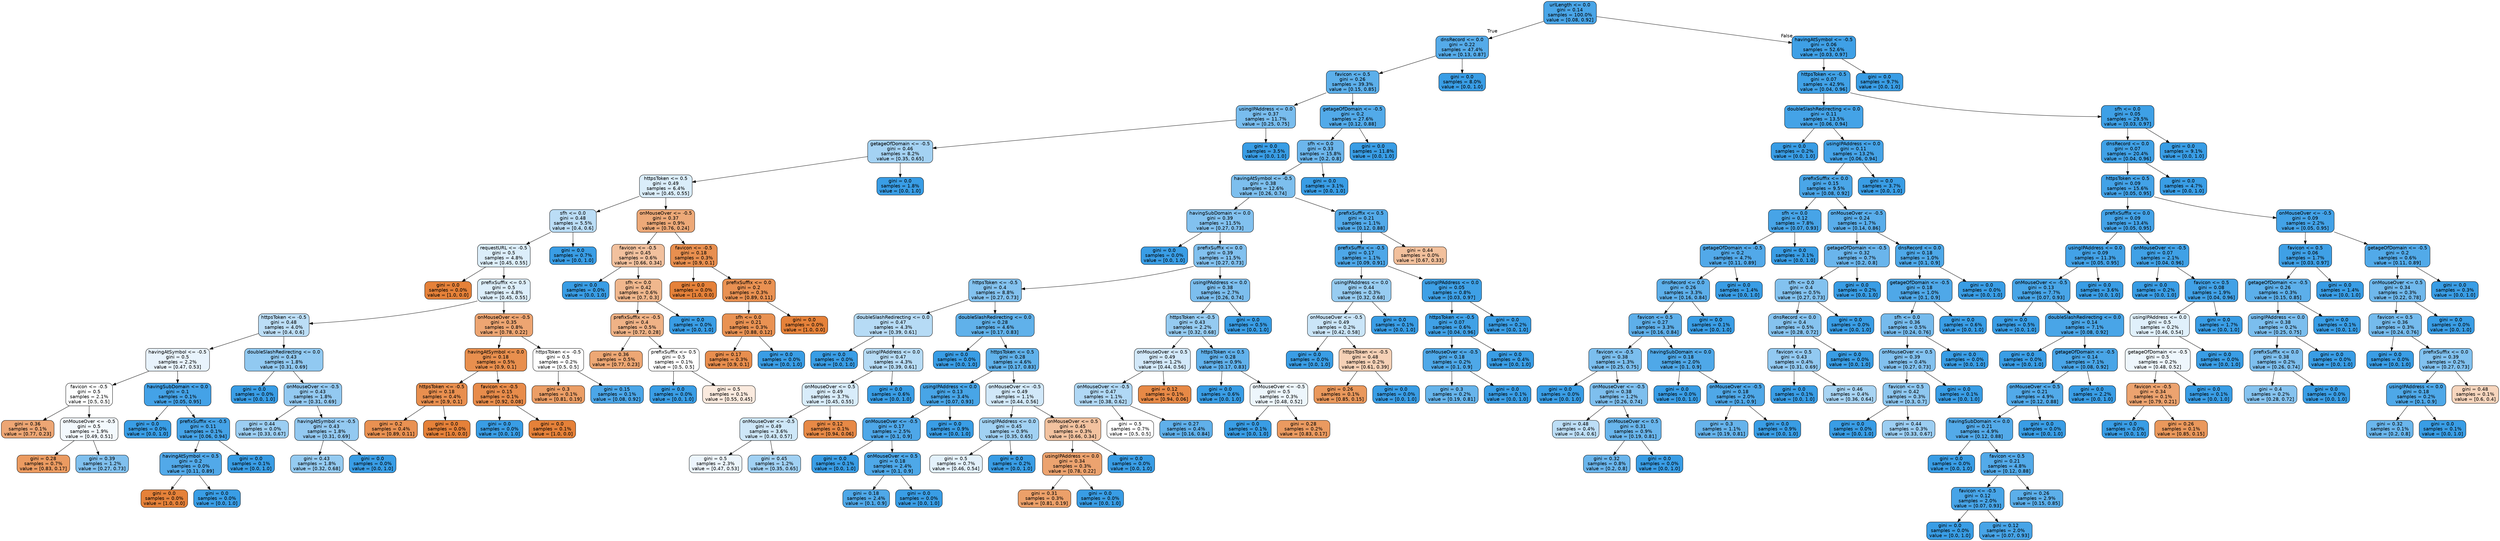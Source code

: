 digraph Tree {
node [shape=box, style="filled, rounded", color="black", fontname=helvetica] ;
edge [fontname=helvetica] ;
0 [label="urlLength <= 0.0\ngini = 0.14\nsamples = 100.0%\nvalue = [0.08, 0.92]", fillcolor="#399de5ea"] ;
1 [label="dnsRecord <= 0.0\ngini = 0.22\nsamples = 47.4%\nvalue = [0.13, 0.87]", fillcolor="#399de5da"] ;
0 -> 1 [labeldistance=2.5, labelangle=45, headlabel="True"] ;
2 [label="favicon <= 0.5\ngini = 0.26\nsamples = 39.3%\nvalue = [0.15, 0.85]", fillcolor="#399de5d1"] ;
1 -> 2 ;
3 [label="usingIPAddress <= 0.0\ngini = 0.37\nsamples = 11.7%\nvalue = [0.25, 0.75]", fillcolor="#399de5ac"] ;
2 -> 3 ;
4 [label="getageOfDomain <= -0.5\ngini = 0.46\nsamples = 8.2%\nvalue = [0.35, 0.65]", fillcolor="#399de575"] ;
3 -> 4 ;
5 [label="httpsToken <= 0.5\ngini = 0.49\nsamples = 6.4%\nvalue = [0.45, 0.55]", fillcolor="#399de52f"] ;
4 -> 5 ;
6 [label="sfh <= 0.0\ngini = 0.48\nsamples = 5.5%\nvalue = [0.4, 0.6]", fillcolor="#399de557"] ;
5 -> 6 ;
7 [label="requestURL <= -0.5\ngini = 0.5\nsamples = 4.8%\nvalue = [0.45, 0.55]", fillcolor="#399de52c"] ;
6 -> 7 ;
8 [label="gini = 0.0\nsamples = 0.0%\nvalue = [1.0, 0.0]", fillcolor="#e58139ff"] ;
7 -> 8 ;
9 [label="prefixSuffix <= 0.5\ngini = 0.5\nsamples = 4.8%\nvalue = [0.45, 0.55]", fillcolor="#399de52c"] ;
7 -> 9 ;
10 [label="httpsToken <= -0.5\ngini = 0.48\nsamples = 4.0%\nvalue = [0.4, 0.6]", fillcolor="#399de556"] ;
9 -> 10 ;
11 [label="havingAtSymbol <= -0.5\ngini = 0.5\nsamples = 2.2%\nvalue = [0.47, 0.53]", fillcolor="#399de51d"] ;
10 -> 11 ;
12 [label="favicon <= -0.5\ngini = 0.5\nsamples = 2.1%\nvalue = [0.5, 0.5]", fillcolor="#399de502"] ;
11 -> 12 ;
13 [label="gini = 0.36\nsamples = 0.1%\nvalue = [0.77, 0.23]", fillcolor="#e58139b3"] ;
12 -> 13 ;
14 [label="onMouseOver <= -0.5\ngini = 0.5\nsamples = 1.9%\nvalue = [0.49, 0.51]", fillcolor="#399de50f"] ;
12 -> 14 ;
15 [label="gini = 0.28\nsamples = 0.7%\nvalue = [0.83, 0.17]", fillcolor="#e58139cb"] ;
14 -> 15 ;
16 [label="gini = 0.39\nsamples = 1.2%\nvalue = [0.27, 0.73]", fillcolor="#399de5a3"] ;
14 -> 16 ;
17 [label="havingSubDomain <= 0.0\ngini = 0.1\nsamples = 0.1%\nvalue = [0.05, 0.95]", fillcolor="#399de5f1"] ;
11 -> 17 ;
18 [label="gini = 0.0\nsamples = 0.0%\nvalue = [0.0, 1.0]", fillcolor="#399de5ff"] ;
17 -> 18 ;
19 [label="prefixSuffix <= -0.5\ngini = 0.11\nsamples = 0.1%\nvalue = [0.06, 0.94]", fillcolor="#399de5ef"] ;
17 -> 19 ;
20 [label="havingAtSymbol <= 0.5\ngini = 0.2\nsamples = 0.0%\nvalue = [0.11, 0.89]", fillcolor="#399de5df"] ;
19 -> 20 ;
21 [label="gini = 0.0\nsamples = 0.0%\nvalue = [1.0, 0.0]", fillcolor="#e58139ff"] ;
20 -> 21 ;
22 [label="gini = 0.0\nsamples = 0.0%\nvalue = [0.0, 1.0]", fillcolor="#399de5ff"] ;
20 -> 22 ;
23 [label="gini = 0.0\nsamples = 0.1%\nvalue = [0.0, 1.0]", fillcolor="#399de5ff"] ;
19 -> 23 ;
24 [label="doubleSlashRedirecting <= 0.0\ngini = 0.43\nsamples = 1.8%\nvalue = [0.31, 0.69]", fillcolor="#399de58d"] ;
10 -> 24 ;
25 [label="gini = 0.0\nsamples = 0.0%\nvalue = [0.0, 1.0]", fillcolor="#399de5ff"] ;
24 -> 25 ;
26 [label="onMouseOver <= -0.5\ngini = 0.43\nsamples = 1.8%\nvalue = [0.31, 0.69]", fillcolor="#399de58b"] ;
24 -> 26 ;
27 [label="gini = 0.44\nsamples = 0.0%\nvalue = [0.33, 0.67]", fillcolor="#399de57f"] ;
26 -> 27 ;
28 [label="havingAtSymbol <= -0.5\ngini = 0.43\nsamples = 1.8%\nvalue = [0.31, 0.69]", fillcolor="#399de58b"] ;
26 -> 28 ;
29 [label="gini = 0.43\nsamples = 1.8%\nvalue = [0.32, 0.68]", fillcolor="#399de588"] ;
28 -> 29 ;
30 [label="gini = 0.0\nsamples = 0.0%\nvalue = [0.0, 1.0]", fillcolor="#399de5ff"] ;
28 -> 30 ;
31 [label="onMouseOver <= -0.5\ngini = 0.35\nsamples = 0.8%\nvalue = [0.78, 0.22]", fillcolor="#e58139b5"] ;
9 -> 31 ;
32 [label="havingAtSymbol <= 0.0\ngini = 0.18\nsamples = 0.5%\nvalue = [0.9, 0.1]", fillcolor="#e58139e3"] ;
31 -> 32 ;
33 [label="httpsToken <= -0.5\ngini = 0.18\nsamples = 0.4%\nvalue = [0.9, 0.1]", fillcolor="#e58139e2"] ;
32 -> 33 ;
34 [label="gini = 0.2\nsamples = 0.4%\nvalue = [0.89, 0.11]", fillcolor="#e58139df"] ;
33 -> 34 ;
35 [label="gini = 0.0\nsamples = 0.0%\nvalue = [1.0, 0.0]", fillcolor="#e58139ff"] ;
33 -> 35 ;
36 [label="favicon <= -0.5\ngini = 0.15\nsamples = 0.1%\nvalue = [0.92, 0.08]", fillcolor="#e58139e8"] ;
32 -> 36 ;
37 [label="gini = 0.0\nsamples = 0.0%\nvalue = [0.0, 1.0]", fillcolor="#399de5ff"] ;
36 -> 37 ;
38 [label="gini = 0.0\nsamples = 0.1%\nvalue = [1.0, 0.0]", fillcolor="#e58139ff"] ;
36 -> 38 ;
39 [label="httpsToken <= -0.5\ngini = 0.5\nsamples = 0.2%\nvalue = [0.5, 0.5]", fillcolor="#e5813900"] ;
31 -> 39 ;
40 [label="gini = 0.3\nsamples = 0.1%\nvalue = [0.81, 0.19]", fillcolor="#e58139c4"] ;
39 -> 40 ;
41 [label="gini = 0.15\nsamples = 0.1%\nvalue = [0.08, 0.92]", fillcolor="#399de5e8"] ;
39 -> 41 ;
42 [label="gini = 0.0\nsamples = 0.7%\nvalue = [0.0, 1.0]", fillcolor="#399de5ff"] ;
6 -> 42 ;
43 [label="onMouseOver <= -0.5\ngini = 0.37\nsamples = 0.9%\nvalue = [0.76, 0.24]", fillcolor="#e58139ad"] ;
5 -> 43 ;
44 [label="favicon <= -0.5\ngini = 0.45\nsamples = 0.6%\nvalue = [0.66, 0.34]", fillcolor="#e581397d"] ;
43 -> 44 ;
45 [label="gini = 0.0\nsamples = 0.0%\nvalue = [0.0, 1.0]", fillcolor="#399de5ff"] ;
44 -> 45 ;
46 [label="sfh <= 0.0\ngini = 0.42\nsamples = 0.6%\nvalue = [0.7, 0.3]", fillcolor="#e5813992"] ;
44 -> 46 ;
47 [label="prefixSuffix <= -0.5\ngini = 0.4\nsamples = 0.5%\nvalue = [0.72, 0.28]", fillcolor="#e581399c"] ;
46 -> 47 ;
48 [label="gini = 0.36\nsamples = 0.5%\nvalue = [0.77, 0.23]", fillcolor="#e58139b2"] ;
47 -> 48 ;
49 [label="prefixSuffix <= 0.5\ngini = 0.5\nsamples = 0.1%\nvalue = [0.5, 0.5]", fillcolor="#e5813900"] ;
47 -> 49 ;
50 [label="gini = 0.0\nsamples = 0.0%\nvalue = [0.0, 1.0]", fillcolor="#399de5ff"] ;
49 -> 50 ;
51 [label="gini = 0.5\nsamples = 0.1%\nvalue = [0.55, 0.45]", fillcolor="#e581392a"] ;
49 -> 51 ;
52 [label="gini = 0.0\nsamples = 0.0%\nvalue = [0.0, 1.0]", fillcolor="#399de5ff"] ;
46 -> 52 ;
53 [label="favicon <= -0.5\ngini = 0.18\nsamples = 0.3%\nvalue = [0.9, 0.1]", fillcolor="#e58139e2"] ;
43 -> 53 ;
54 [label="gini = 0.0\nsamples = 0.0%\nvalue = [1.0, 0.0]", fillcolor="#e58139ff"] ;
53 -> 54 ;
55 [label="prefixSuffix <= 0.0\ngini = 0.2\nsamples = 0.3%\nvalue = [0.89, 0.11]", fillcolor="#e58139de"] ;
53 -> 55 ;
56 [label="sfh <= 0.0\ngini = 0.21\nsamples = 0.3%\nvalue = [0.88, 0.12]", fillcolor="#e58139dd"] ;
55 -> 56 ;
57 [label="gini = 0.17\nsamples = 0.3%\nvalue = [0.9, 0.1]", fillcolor="#e58139e4"] ;
56 -> 57 ;
58 [label="gini = 0.0\nsamples = 0.0%\nvalue = [0.0, 1.0]", fillcolor="#399de5ff"] ;
56 -> 58 ;
59 [label="gini = 0.0\nsamples = 0.0%\nvalue = [1.0, 0.0]", fillcolor="#e58139ff"] ;
55 -> 59 ;
60 [label="gini = 0.0\nsamples = 1.8%\nvalue = [0.0, 1.0]", fillcolor="#399de5ff"] ;
4 -> 60 ;
61 [label="gini = 0.0\nsamples = 3.5%\nvalue = [0.0, 1.0]", fillcolor="#399de5ff"] ;
3 -> 61 ;
62 [label="getageOfDomain <= -0.5\ngini = 0.2\nsamples = 27.6%\nvalue = [0.12, 0.88]", fillcolor="#399de5de"] ;
2 -> 62 ;
63 [label="sfh <= 0.0\ngini = 0.33\nsamples = 15.8%\nvalue = [0.2, 0.8]", fillcolor="#399de5bd"] ;
62 -> 63 ;
64 [label="havingAtSymbol <= -0.5\ngini = 0.38\nsamples = 12.6%\nvalue = [0.26, 0.74]", fillcolor="#399de5a7"] ;
63 -> 64 ;
65 [label="havingSubDomain <= 0.0\ngini = 0.39\nsamples = 11.5%\nvalue = [0.27, 0.73]", fillcolor="#399de5a1"] ;
64 -> 65 ;
66 [label="gini = 0.0\nsamples = 0.0%\nvalue = [0.0, 1.0]", fillcolor="#399de5ff"] ;
65 -> 66 ;
67 [label="prefixSuffix <= 0.0\ngini = 0.39\nsamples = 11.5%\nvalue = [0.27, 0.73]", fillcolor="#399de5a1"] ;
65 -> 67 ;
68 [label="httpsToken <= -0.5\ngini = 0.4\nsamples = 8.8%\nvalue = [0.27, 0.73]", fillcolor="#399de59f"] ;
67 -> 68 ;
69 [label="doubleSlashRedirecting <= 0.0\ngini = 0.47\nsamples = 4.3%\nvalue = [0.39, 0.61]", fillcolor="#399de55e"] ;
68 -> 69 ;
70 [label="gini = 0.0\nsamples = 0.0%\nvalue = [0.0, 1.0]", fillcolor="#399de5ff"] ;
69 -> 70 ;
71 [label="usingIPAddress <= 0.0\ngini = 0.47\nsamples = 4.3%\nvalue = [0.39, 0.61]", fillcolor="#399de55d"] ;
69 -> 71 ;
72 [label="onMouseOver <= 0.5\ngini = 0.49\nsamples = 3.7%\nvalue = [0.45, 0.55]", fillcolor="#399de531"] ;
71 -> 72 ;
73 [label="onMouseOver <= -0.5\ngini = 0.49\nsamples = 3.6%\nvalue = [0.43, 0.57]", fillcolor="#399de53e"] ;
72 -> 73 ;
74 [label="gini = 0.5\nsamples = 2.3%\nvalue = [0.47, 0.53]", fillcolor="#399de518"] ;
73 -> 74 ;
75 [label="gini = 0.45\nsamples = 1.2%\nvalue = [0.35, 0.65]", fillcolor="#399de578"] ;
73 -> 75 ;
76 [label="gini = 0.12\nsamples = 0.1%\nvalue = [0.94, 0.06]", fillcolor="#e58139ee"] ;
72 -> 76 ;
77 [label="gini = 0.0\nsamples = 0.6%\nvalue = [0.0, 1.0]", fillcolor="#399de5ff"] ;
71 -> 77 ;
78 [label="doubleSlashRedirecting <= 0.0\ngini = 0.28\nsamples = 4.6%\nvalue = [0.17, 0.83]", fillcolor="#399de5cc"] ;
68 -> 78 ;
79 [label="gini = 0.0\nsamples = 0.0%\nvalue = [0.0, 1.0]", fillcolor="#399de5ff"] ;
78 -> 79 ;
80 [label="httpsToken <= 0.5\ngini = 0.28\nsamples = 4.6%\nvalue = [0.17, 0.83]", fillcolor="#399de5cc"] ;
78 -> 80 ;
81 [label="usingIPAddress <= 0.0\ngini = 0.13\nsamples = 3.4%\nvalue = [0.07, 0.93]", fillcolor="#399de5eb"] ;
80 -> 81 ;
82 [label="onMouseOver <= -0.5\ngini = 0.17\nsamples = 2.5%\nvalue = [0.1, 0.9]", fillcolor="#399de5e4"] ;
81 -> 82 ;
83 [label="gini = 0.0\nsamples = 0.1%\nvalue = [0.0, 1.0]", fillcolor="#399de5ff"] ;
82 -> 83 ;
84 [label="onMouseOver <= 0.5\ngini = 0.18\nsamples = 2.4%\nvalue = [0.1, 0.9]", fillcolor="#399de5e3"] ;
82 -> 84 ;
85 [label="gini = 0.18\nsamples = 2.4%\nvalue = [0.1, 0.9]", fillcolor="#399de5e2"] ;
84 -> 85 ;
86 [label="gini = 0.0\nsamples = 0.0%\nvalue = [0.0, 1.0]", fillcolor="#399de5ff"] ;
84 -> 86 ;
87 [label="gini = 0.0\nsamples = 0.9%\nvalue = [0.0, 1.0]", fillcolor="#399de5ff"] ;
81 -> 87 ;
88 [label="onMouseOver <= -0.5\ngini = 0.49\nsamples = 1.1%\nvalue = [0.44, 0.56]", fillcolor="#399de53b"] ;
80 -> 88 ;
89 [label="usingIPAddress <= 0.0\ngini = 0.45\nsamples = 0.9%\nvalue = [0.35, 0.65]", fillcolor="#399de578"] ;
88 -> 89 ;
90 [label="gini = 0.5\nsamples = 0.7%\nvalue = [0.46, 0.54]", fillcolor="#399de523"] ;
89 -> 90 ;
91 [label="gini = 0.0\nsamples = 0.2%\nvalue = [0.0, 1.0]", fillcolor="#399de5ff"] ;
89 -> 91 ;
92 [label="onMouseOver <= 0.5\ngini = 0.45\nsamples = 0.3%\nvalue = [0.66, 0.34]", fillcolor="#e581397b"] ;
88 -> 92 ;
93 [label="usingIPAddress <= 0.0\ngini = 0.34\nsamples = 0.3%\nvalue = [0.78, 0.22]", fillcolor="#e58139b9"] ;
92 -> 93 ;
94 [label="gini = 0.31\nsamples = 0.3%\nvalue = [0.81, 0.19]", fillcolor="#e58139c1"] ;
93 -> 94 ;
95 [label="gini = 0.0\nsamples = 0.0%\nvalue = [0.0, 1.0]", fillcolor="#399de5ff"] ;
93 -> 95 ;
96 [label="gini = 0.0\nsamples = 0.0%\nvalue = [0.0, 1.0]", fillcolor="#399de5ff"] ;
92 -> 96 ;
97 [label="usingIPAddress <= 0.0\ngini = 0.38\nsamples = 2.7%\nvalue = [0.26, 0.74]", fillcolor="#399de5a8"] ;
67 -> 97 ;
98 [label="httpsToken <= -0.5\ngini = 0.43\nsamples = 2.2%\nvalue = [0.32, 0.68]", fillcolor="#399de588"] ;
97 -> 98 ;
99 [label="onMouseOver <= 0.5\ngini = 0.49\nsamples = 1.2%\nvalue = [0.44, 0.56]", fillcolor="#399de53a"] ;
98 -> 99 ;
100 [label="onMouseOver <= -0.5\ngini = 0.47\nsamples = 1.1%\nvalue = [0.38, 0.62]", fillcolor="#399de565"] ;
99 -> 100 ;
101 [label="gini = 0.5\nsamples = 0.7%\nvalue = [0.5, 0.5]", fillcolor="#e5813900"] ;
100 -> 101 ;
102 [label="gini = 0.27\nsamples = 0.4%\nvalue = [0.16, 0.84]", fillcolor="#399de5cd"] ;
100 -> 102 ;
103 [label="gini = 0.12\nsamples = 0.1%\nvalue = [0.94, 0.06]", fillcolor="#e58139ee"] ;
99 -> 103 ;
104 [label="httpsToken <= 0.5\ngini = 0.28\nsamples = 0.9%\nvalue = [0.17, 0.83]", fillcolor="#399de5cb"] ;
98 -> 104 ;
105 [label="gini = 0.0\nsamples = 0.6%\nvalue = [0.0, 1.0]", fillcolor="#399de5ff"] ;
104 -> 105 ;
106 [label="onMouseOver <= -0.5\ngini = 0.5\nsamples = 0.3%\nvalue = [0.48, 0.52]", fillcolor="#399de517"] ;
104 -> 106 ;
107 [label="gini = 0.0\nsamples = 0.1%\nvalue = [0.0, 1.0]", fillcolor="#399de5ff"] ;
106 -> 107 ;
108 [label="gini = 0.28\nsamples = 0.2%\nvalue = [0.83, 0.17]", fillcolor="#e58139cc"] ;
106 -> 108 ;
109 [label="gini = 0.0\nsamples = 0.5%\nvalue = [0.0, 1.0]", fillcolor="#399de5ff"] ;
97 -> 109 ;
110 [label="prefixSuffix <= 0.5\ngini = 0.21\nsamples = 1.1%\nvalue = [0.12, 0.88]", fillcolor="#399de5dd"] ;
64 -> 110 ;
111 [label="prefixSuffix <= -0.5\ngini = 0.17\nsamples = 1.1%\nvalue = [0.09, 0.91]", fillcolor="#399de5e5"] ;
110 -> 111 ;
112 [label="usingIPAddress <= 0.0\ngini = 0.44\nsamples = 0.3%\nvalue = [0.32, 0.68]", fillcolor="#399de585"] ;
111 -> 112 ;
113 [label="onMouseOver <= -0.5\ngini = 0.49\nsamples = 0.2%\nvalue = [0.42, 0.58]", fillcolor="#399de544"] ;
112 -> 113 ;
114 [label="gini = 0.0\nsamples = 0.0%\nvalue = [0.0, 1.0]", fillcolor="#399de5ff"] ;
113 -> 114 ;
115 [label="httpsToken <= -0.5\ngini = 0.48\nsamples = 0.2%\nvalue = [0.61, 0.39]", fillcolor="#e581395d"] ;
113 -> 115 ;
116 [label="gini = 0.26\nsamples = 0.1%\nvalue = [0.85, 0.15]", fillcolor="#e58139d1"] ;
115 -> 116 ;
117 [label="gini = 0.0\nsamples = 0.0%\nvalue = [0.0, 1.0]", fillcolor="#399de5ff"] ;
115 -> 117 ;
118 [label="gini = 0.0\nsamples = 0.1%\nvalue = [0.0, 1.0]", fillcolor="#399de5ff"] ;
112 -> 118 ;
119 [label="usingIPAddress <= 0.0\ngini = 0.05\nsamples = 0.8%\nvalue = [0.03, 0.97]", fillcolor="#399de5f8"] ;
111 -> 119 ;
120 [label="httpsToken <= -0.5\ngini = 0.07\nsamples = 0.6%\nvalue = [0.04, 0.96]", fillcolor="#399de5f5"] ;
119 -> 120 ;
121 [label="onMouseOver <= -0.5\ngini = 0.18\nsamples = 0.2%\nvalue = [0.1, 0.9]", fillcolor="#399de5e3"] ;
120 -> 121 ;
122 [label="gini = 0.3\nsamples = 0.2%\nvalue = [0.19, 0.81]", fillcolor="#399de5c4"] ;
121 -> 122 ;
123 [label="gini = 0.0\nsamples = 0.1%\nvalue = [0.0, 1.0]", fillcolor="#399de5ff"] ;
121 -> 123 ;
124 [label="gini = 0.0\nsamples = 0.4%\nvalue = [0.0, 1.0]", fillcolor="#399de5ff"] ;
120 -> 124 ;
125 [label="gini = 0.0\nsamples = 0.2%\nvalue = [0.0, 1.0]", fillcolor="#399de5ff"] ;
119 -> 125 ;
126 [label="gini = 0.44\nsamples = 0.0%\nvalue = [0.67, 0.33]", fillcolor="#e581397f"] ;
110 -> 126 ;
127 [label="gini = 0.0\nsamples = 3.1%\nvalue = [0.0, 1.0]", fillcolor="#399de5ff"] ;
63 -> 127 ;
128 [label="gini = 0.0\nsamples = 11.8%\nvalue = [0.0, 1.0]", fillcolor="#399de5ff"] ;
62 -> 128 ;
129 [label="gini = 0.0\nsamples = 8.0%\nvalue = [0.0, 1.0]", fillcolor="#399de5ff"] ;
1 -> 129 ;
130 [label="havingAtSymbol <= -0.5\ngini = 0.06\nsamples = 52.6%\nvalue = [0.03, 0.97]", fillcolor="#399de5f7"] ;
0 -> 130 [labeldistance=2.5, labelangle=-45, headlabel="False"] ;
131 [label="httpsToken <= -0.5\ngini = 0.07\nsamples = 42.9%\nvalue = [0.04, 0.96]", fillcolor="#399de5f6"] ;
130 -> 131 ;
132 [label="doubleSlashRedirecting <= 0.0\ngini = 0.11\nsamples = 13.5%\nvalue = [0.06, 0.94]", fillcolor="#399de5f0"] ;
131 -> 132 ;
133 [label="gini = 0.0\nsamples = 0.2%\nvalue = [0.0, 1.0]", fillcolor="#399de5ff"] ;
132 -> 133 ;
134 [label="usingIPAddress <= 0.0\ngini = 0.11\nsamples = 13.2%\nvalue = [0.06, 0.94]", fillcolor="#399de5ef"] ;
132 -> 134 ;
135 [label="prefixSuffix <= 0.0\ngini = 0.15\nsamples = 9.5%\nvalue = [0.08, 0.92]", fillcolor="#399de5e9"] ;
134 -> 135 ;
136 [label="sfh <= 0.0\ngini = 0.12\nsamples = 7.8%\nvalue = [0.07, 0.93]", fillcolor="#399de5ed"] ;
135 -> 136 ;
137 [label="getageOfDomain <= -0.5\ngini = 0.2\nsamples = 4.7%\nvalue = [0.11, 0.89]", fillcolor="#399de5df"] ;
136 -> 137 ;
138 [label="dnsRecord <= 0.0\ngini = 0.26\nsamples = 3.3%\nvalue = [0.16, 0.84]", fillcolor="#399de5d0"] ;
137 -> 138 ;
139 [label="favicon <= 0.5\ngini = 0.27\nsamples = 3.3%\nvalue = [0.16, 0.84]", fillcolor="#399de5cf"] ;
138 -> 139 ;
140 [label="favicon <= -0.5\ngini = 0.38\nsamples = 1.3%\nvalue = [0.25, 0.75]", fillcolor="#399de5a9"] ;
139 -> 140 ;
141 [label="gini = 0.0\nsamples = 0.0%\nvalue = [0.0, 1.0]", fillcolor="#399de5ff"] ;
140 -> 141 ;
142 [label="onMouseOver <= -0.5\ngini = 0.38\nsamples = 1.2%\nvalue = [0.26, 0.74]", fillcolor="#399de5a6"] ;
140 -> 142 ;
143 [label="gini = 0.48\nsamples = 0.4%\nvalue = [0.4, 0.6]", fillcolor="#399de555"] ;
142 -> 143 ;
144 [label="onMouseOver <= 0.5\ngini = 0.31\nsamples = 0.9%\nvalue = [0.19, 0.81]", fillcolor="#399de5c1"] ;
142 -> 144 ;
145 [label="gini = 0.32\nsamples = 0.8%\nvalue = [0.2, 0.8]", fillcolor="#399de5c0"] ;
144 -> 145 ;
146 [label="gini = 0.0\nsamples = 0.0%\nvalue = [0.0, 1.0]", fillcolor="#399de5ff"] ;
144 -> 146 ;
147 [label="havingSubDomain <= 0.0\ngini = 0.18\nsamples = 2.0%\nvalue = [0.1, 0.9]", fillcolor="#399de5e2"] ;
139 -> 147 ;
148 [label="gini = 0.0\nsamples = 0.0%\nvalue = [0.0, 1.0]", fillcolor="#399de5ff"] ;
147 -> 148 ;
149 [label="onMouseOver <= -0.5\ngini = 0.18\nsamples = 2.0%\nvalue = [0.1, 0.9]", fillcolor="#399de5e2"] ;
147 -> 149 ;
150 [label="gini = 0.3\nsamples = 1.1%\nvalue = [0.19, 0.81]", fillcolor="#399de5c5"] ;
149 -> 150 ;
151 [label="gini = 0.0\nsamples = 0.9%\nvalue = [0.0, 1.0]", fillcolor="#399de5ff"] ;
149 -> 151 ;
152 [label="gini = 0.0\nsamples = 0.1%\nvalue = [0.0, 1.0]", fillcolor="#399de5ff"] ;
138 -> 152 ;
153 [label="gini = 0.0\nsamples = 1.4%\nvalue = [0.0, 1.0]", fillcolor="#399de5ff"] ;
137 -> 153 ;
154 [label="gini = 0.0\nsamples = 3.1%\nvalue = [0.0, 1.0]", fillcolor="#399de5ff"] ;
136 -> 154 ;
155 [label="onMouseOver <= -0.5\ngini = 0.24\nsamples = 1.7%\nvalue = [0.14, 0.86]", fillcolor="#399de5d5"] ;
135 -> 155 ;
156 [label="getageOfDomain <= -0.5\ngini = 0.32\nsamples = 0.7%\nvalue = [0.2, 0.8]", fillcolor="#399de5c0"] ;
155 -> 156 ;
157 [label="sfh <= 0.0\ngini = 0.4\nsamples = 0.5%\nvalue = [0.27, 0.73]", fillcolor="#399de59f"] ;
156 -> 157 ;
158 [label="dnsRecord <= 0.0\ngini = 0.4\nsamples = 0.5%\nvalue = [0.28, 0.72]", fillcolor="#399de59b"] ;
157 -> 158 ;
159 [label="favicon <= 0.5\ngini = 0.43\nsamples = 0.4%\nvalue = [0.31, 0.69]", fillcolor="#399de58c"] ;
158 -> 159 ;
160 [label="gini = 0.0\nsamples = 0.1%\nvalue = [0.0, 1.0]", fillcolor="#399de5ff"] ;
159 -> 160 ;
161 [label="gini = 0.46\nsamples = 0.4%\nvalue = [0.36, 0.64]", fillcolor="#399de570"] ;
159 -> 161 ;
162 [label="gini = 0.0\nsamples = 0.0%\nvalue = [0.0, 1.0]", fillcolor="#399de5ff"] ;
158 -> 162 ;
163 [label="gini = 0.0\nsamples = 0.0%\nvalue = [0.0, 1.0]", fillcolor="#399de5ff"] ;
157 -> 163 ;
164 [label="gini = 0.0\nsamples = 0.2%\nvalue = [0.0, 1.0]", fillcolor="#399de5ff"] ;
156 -> 164 ;
165 [label="dnsRecord <= 0.0\ngini = 0.18\nsamples = 1.0%\nvalue = [0.1, 0.9]", fillcolor="#399de5e3"] ;
155 -> 165 ;
166 [label="getageOfDomain <= -0.5\ngini = 0.18\nsamples = 1.0%\nvalue = [0.1, 0.9]", fillcolor="#399de5e2"] ;
165 -> 166 ;
167 [label="sfh <= 0.0\ngini = 0.36\nsamples = 0.5%\nvalue = [0.24, 0.76]", fillcolor="#399de5b0"] ;
166 -> 167 ;
168 [label="onMouseOver <= 0.5\ngini = 0.39\nsamples = 0.4%\nvalue = [0.27, 0.73]", fillcolor="#399de5a0"] ;
167 -> 168 ;
169 [label="favicon <= 0.5\ngini = 0.42\nsamples = 0.3%\nvalue = [0.3, 0.7]", fillcolor="#399de591"] ;
168 -> 169 ;
170 [label="gini = 0.0\nsamples = 0.0%\nvalue = [0.0, 1.0]", fillcolor="#399de5ff"] ;
169 -> 170 ;
171 [label="gini = 0.44\nsamples = 0.3%\nvalue = [0.33, 0.67]", fillcolor="#399de57f"] ;
169 -> 171 ;
172 [label="gini = 0.0\nsamples = 0.1%\nvalue = [0.0, 1.0]", fillcolor="#399de5ff"] ;
168 -> 172 ;
173 [label="gini = 0.0\nsamples = 0.0%\nvalue = [0.0, 1.0]", fillcolor="#399de5ff"] ;
167 -> 173 ;
174 [label="gini = 0.0\nsamples = 0.6%\nvalue = [0.0, 1.0]", fillcolor="#399de5ff"] ;
166 -> 174 ;
175 [label="gini = 0.0\nsamples = 0.0%\nvalue = [0.0, 1.0]", fillcolor="#399de5ff"] ;
165 -> 175 ;
176 [label="gini = 0.0\nsamples = 3.7%\nvalue = [0.0, 1.0]", fillcolor="#399de5ff"] ;
134 -> 176 ;
177 [label="sfh <= 0.0\ngini = 0.05\nsamples = 29.5%\nvalue = [0.03, 0.97]", fillcolor="#399de5f8"] ;
131 -> 177 ;
178 [label="dnsRecord <= 0.0\ngini = 0.07\nsamples = 20.4%\nvalue = [0.04, 0.96]", fillcolor="#399de5f5"] ;
177 -> 178 ;
179 [label="httpsToken <= 0.5\ngini = 0.09\nsamples = 15.6%\nvalue = [0.05, 0.95]", fillcolor="#399de5f2"] ;
178 -> 179 ;
180 [label="prefixSuffix <= 0.0\ngini = 0.09\nsamples = 13.4%\nvalue = [0.05, 0.95]", fillcolor="#399de5f2"] ;
179 -> 180 ;
181 [label="usingIPAddress <= 0.0\ngini = 0.09\nsamples = 11.3%\nvalue = [0.05, 0.95]", fillcolor="#399de5f2"] ;
180 -> 181 ;
182 [label="onMouseOver <= -0.5\ngini = 0.13\nsamples = 7.7%\nvalue = [0.07, 0.93]", fillcolor="#399de5eb"] ;
181 -> 182 ;
183 [label="gini = 0.0\nsamples = 0.5%\nvalue = [0.0, 1.0]", fillcolor="#399de5ff"] ;
182 -> 183 ;
184 [label="doubleSlashRedirecting <= 0.0\ngini = 0.14\nsamples = 7.1%\nvalue = [0.08, 0.92]", fillcolor="#399de5ea"] ;
182 -> 184 ;
185 [label="gini = 0.0\nsamples = 0.0%\nvalue = [0.0, 1.0]", fillcolor="#399de5ff"] ;
184 -> 185 ;
186 [label="getageOfDomain <= -0.5\ngini = 0.14\nsamples = 7.1%\nvalue = [0.08, 0.92]", fillcolor="#399de5ea"] ;
184 -> 186 ;
187 [label="onMouseOver <= 0.5\ngini = 0.21\nsamples = 4.9%\nvalue = [0.12, 0.88]", fillcolor="#399de5de"] ;
186 -> 187 ;
188 [label="havingSubDomain <= 0.0\ngini = 0.21\nsamples = 4.9%\nvalue = [0.12, 0.88]", fillcolor="#399de5dd"] ;
187 -> 188 ;
189 [label="gini = 0.0\nsamples = 0.0%\nvalue = [0.0, 1.0]", fillcolor="#399de5ff"] ;
188 -> 189 ;
190 [label="favicon <= 0.5\ngini = 0.21\nsamples = 4.8%\nvalue = [0.12, 0.88]", fillcolor="#399de5dd"] ;
188 -> 190 ;
191 [label="favicon <= -0.5\ngini = 0.12\nsamples = 2.0%\nvalue = [0.07, 0.93]", fillcolor="#399de5ed"] ;
190 -> 191 ;
192 [label="gini = 0.0\nsamples = 0.0%\nvalue = [0.0, 1.0]", fillcolor="#399de5ff"] ;
191 -> 192 ;
193 [label="gini = 0.12\nsamples = 2.0%\nvalue = [0.07, 0.93]", fillcolor="#399de5ed"] ;
191 -> 193 ;
194 [label="gini = 0.26\nsamples = 2.9%\nvalue = [0.15, 0.85]", fillcolor="#399de5d1"] ;
190 -> 194 ;
195 [label="gini = 0.0\nsamples = 0.0%\nvalue = [0.0, 1.0]", fillcolor="#399de5ff"] ;
187 -> 195 ;
196 [label="gini = 0.0\nsamples = 2.2%\nvalue = [0.0, 1.0]", fillcolor="#399de5ff"] ;
186 -> 196 ;
197 [label="gini = 0.0\nsamples = 3.6%\nvalue = [0.0, 1.0]", fillcolor="#399de5ff"] ;
181 -> 197 ;
198 [label="onMouseOver <= -0.5\ngini = 0.07\nsamples = 2.1%\nvalue = [0.04, 0.96]", fillcolor="#399de5f5"] ;
180 -> 198 ;
199 [label="gini = 0.0\nsamples = 0.2%\nvalue = [0.0, 1.0]", fillcolor="#399de5ff"] ;
198 -> 199 ;
200 [label="favicon <= 0.5\ngini = 0.08\nsamples = 1.9%\nvalue = [0.04, 0.96]", fillcolor="#399de5f4"] ;
198 -> 200 ;
201 [label="usingIPAddress <= 0.0\ngini = 0.5\nsamples = 0.2%\nvalue = [0.46, 0.54]", fillcolor="#399de527"] ;
200 -> 201 ;
202 [label="getageOfDomain <= -0.5\ngini = 0.5\nsamples = 0.2%\nvalue = [0.48, 0.52]", fillcolor="#399de515"] ;
201 -> 202 ;
203 [label="favicon <= -0.5\ngini = 0.34\nsamples = 0.1%\nvalue = [0.79, 0.21]", fillcolor="#e58139b9"] ;
202 -> 203 ;
204 [label="gini = 0.0\nsamples = 0.0%\nvalue = [0.0, 1.0]", fillcolor="#399de5ff"] ;
203 -> 204 ;
205 [label="gini = 0.26\nsamples = 0.1%\nvalue = [0.85, 0.15]", fillcolor="#e58139d1"] ;
203 -> 205 ;
206 [label="gini = 0.0\nsamples = 0.1%\nvalue = [0.0, 1.0]", fillcolor="#399de5ff"] ;
202 -> 206 ;
207 [label="gini = 0.0\nsamples = 0.0%\nvalue = [0.0, 1.0]", fillcolor="#399de5ff"] ;
201 -> 207 ;
208 [label="gini = 0.0\nsamples = 1.7%\nvalue = [0.0, 1.0]", fillcolor="#399de5ff"] ;
200 -> 208 ;
209 [label="onMouseOver <= -0.5\ngini = 0.09\nsamples = 2.2%\nvalue = [0.05, 0.95]", fillcolor="#399de5f2"] ;
179 -> 209 ;
210 [label="favicon <= 0.5\ngini = 0.06\nsamples = 1.7%\nvalue = [0.03, 0.97]", fillcolor="#399de5f7"] ;
209 -> 210 ;
211 [label="getageOfDomain <= -0.5\ngini = 0.26\nsamples = 0.3%\nvalue = [0.15, 0.85]", fillcolor="#399de5d1"] ;
210 -> 211 ;
212 [label="usingIPAddress <= 0.0\ngini = 0.38\nsamples = 0.2%\nvalue = [0.25, 0.75]", fillcolor="#399de5aa"] ;
211 -> 212 ;
213 [label="prefixSuffix <= 0.0\ngini = 0.38\nsamples = 0.2%\nvalue = [0.26, 0.74]", fillcolor="#399de5a6"] ;
212 -> 213 ;
214 [label="gini = 0.4\nsamples = 0.2%\nvalue = [0.28, 0.72]", fillcolor="#399de59c"] ;
213 -> 214 ;
215 [label="gini = 0.0\nsamples = 0.0%\nvalue = [0.0, 1.0]", fillcolor="#399de5ff"] ;
213 -> 215 ;
216 [label="gini = 0.0\nsamples = 0.0%\nvalue = [0.0, 1.0]", fillcolor="#399de5ff"] ;
212 -> 216 ;
217 [label="gini = 0.0\nsamples = 0.1%\nvalue = [0.0, 1.0]", fillcolor="#399de5ff"] ;
211 -> 217 ;
218 [label="gini = 0.0\nsamples = 1.4%\nvalue = [0.0, 1.0]", fillcolor="#399de5ff"] ;
210 -> 218 ;
219 [label="getageOfDomain <= -0.5\ngini = 0.2\nsamples = 0.6%\nvalue = [0.11, 0.89]", fillcolor="#399de5de"] ;
209 -> 219 ;
220 [label="onMouseOver <= 0.5\ngini = 0.34\nsamples = 0.3%\nvalue = [0.22, 0.78]", fillcolor="#399de5b9"] ;
219 -> 220 ;
221 [label="favicon <= 0.5\ngini = 0.36\nsamples = 0.3%\nvalue = [0.24, 0.76]", fillcolor="#399de5b1"] ;
220 -> 221 ;
222 [label="gini = 0.0\nsamples = 0.0%\nvalue = [0.0, 1.0]", fillcolor="#399de5ff"] ;
221 -> 222 ;
223 [label="prefixSuffix <= 0.0\ngini = 0.39\nsamples = 0.2%\nvalue = [0.27, 0.73]", fillcolor="#399de5a2"] ;
221 -> 223 ;
224 [label="usingIPAddress <= 0.0\ngini = 0.18\nsamples = 0.2%\nvalue = [0.1, 0.9]", fillcolor="#399de5e3"] ;
223 -> 224 ;
225 [label="gini = 0.32\nsamples = 0.1%\nvalue = [0.2, 0.8]", fillcolor="#399de5bf"] ;
224 -> 225 ;
226 [label="gini = 0.0\nsamples = 0.1%\nvalue = [0.0, 1.0]", fillcolor="#399de5ff"] ;
224 -> 226 ;
227 [label="gini = 0.48\nsamples = 0.1%\nvalue = [0.6, 0.4]", fillcolor="#e5813955"] ;
223 -> 227 ;
228 [label="gini = 0.0\nsamples = 0.0%\nvalue = [0.0, 1.0]", fillcolor="#399de5ff"] ;
220 -> 228 ;
229 [label="gini = 0.0\nsamples = 0.3%\nvalue = [0.0, 1.0]", fillcolor="#399de5ff"] ;
219 -> 229 ;
230 [label="gini = 0.0\nsamples = 4.7%\nvalue = [0.0, 1.0]", fillcolor="#399de5ff"] ;
178 -> 230 ;
231 [label="gini = 0.0\nsamples = 9.1%\nvalue = [0.0, 1.0]", fillcolor="#399de5ff"] ;
177 -> 231 ;
232 [label="gini = 0.0\nsamples = 9.7%\nvalue = [0.0, 1.0]", fillcolor="#399de5ff"] ;
130 -> 232 ;
}